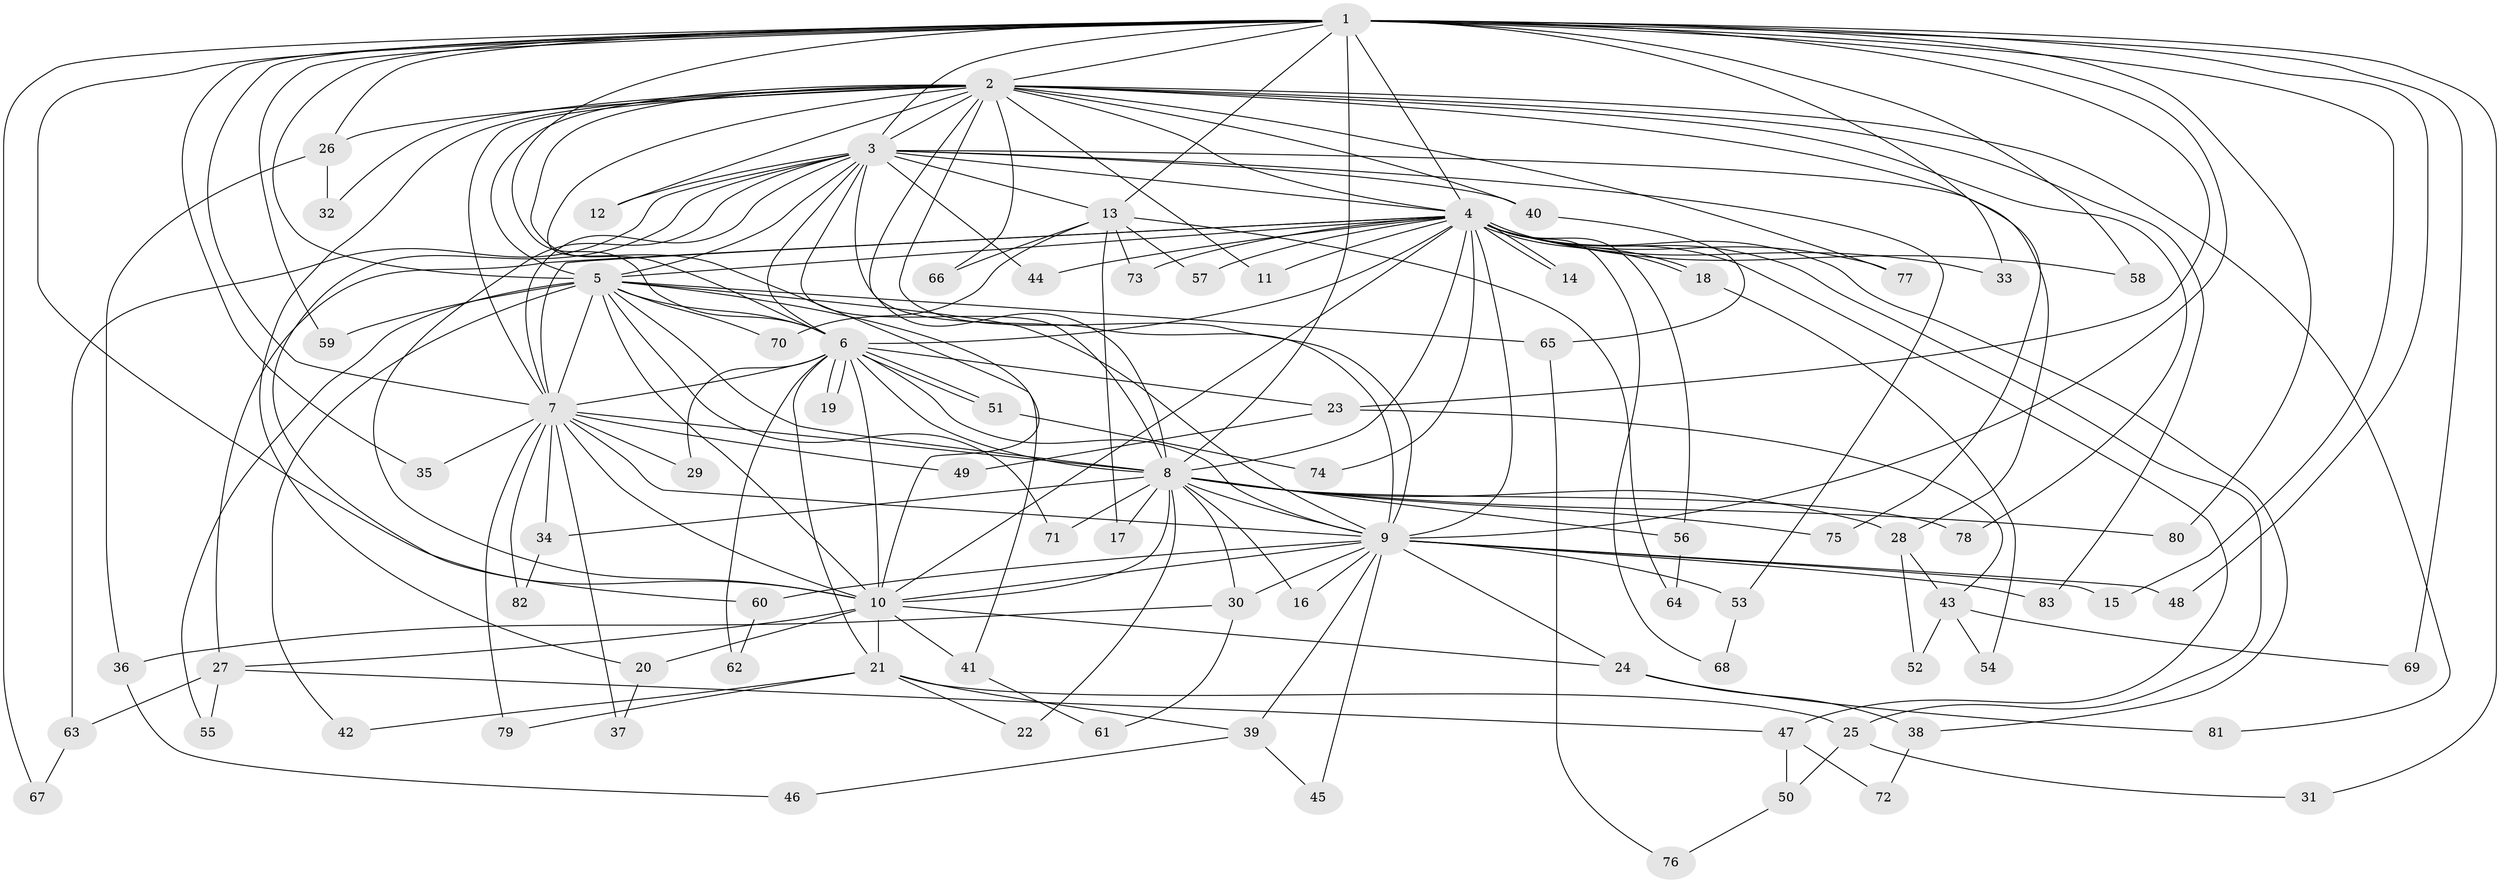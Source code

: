 // Generated by graph-tools (version 1.1) at 2025/01/03/09/25 03:01:32]
// undirected, 83 vertices, 191 edges
graph export_dot {
graph [start="1"]
  node [color=gray90,style=filled];
  1;
  2;
  3;
  4;
  5;
  6;
  7;
  8;
  9;
  10;
  11;
  12;
  13;
  14;
  15;
  16;
  17;
  18;
  19;
  20;
  21;
  22;
  23;
  24;
  25;
  26;
  27;
  28;
  29;
  30;
  31;
  32;
  33;
  34;
  35;
  36;
  37;
  38;
  39;
  40;
  41;
  42;
  43;
  44;
  45;
  46;
  47;
  48;
  49;
  50;
  51;
  52;
  53;
  54;
  55;
  56;
  57;
  58;
  59;
  60;
  61;
  62;
  63;
  64;
  65;
  66;
  67;
  68;
  69;
  70;
  71;
  72;
  73;
  74;
  75;
  76;
  77;
  78;
  79;
  80;
  81;
  82;
  83;
  1 -- 2;
  1 -- 3;
  1 -- 4;
  1 -- 5;
  1 -- 6;
  1 -- 7;
  1 -- 8;
  1 -- 9;
  1 -- 10;
  1 -- 13;
  1 -- 15;
  1 -- 23;
  1 -- 26;
  1 -- 31;
  1 -- 33;
  1 -- 35;
  1 -- 48;
  1 -- 58;
  1 -- 59;
  1 -- 67;
  1 -- 69;
  1 -- 80;
  2 -- 3;
  2 -- 4;
  2 -- 5;
  2 -- 6;
  2 -- 7;
  2 -- 8;
  2 -- 9;
  2 -- 10;
  2 -- 11;
  2 -- 12;
  2 -- 20;
  2 -- 26;
  2 -- 32;
  2 -- 40;
  2 -- 66;
  2 -- 75;
  2 -- 77;
  2 -- 78;
  2 -- 81;
  2 -- 83;
  3 -- 4;
  3 -- 5;
  3 -- 6;
  3 -- 7;
  3 -- 8;
  3 -- 9;
  3 -- 10;
  3 -- 12;
  3 -- 13;
  3 -- 28;
  3 -- 40;
  3 -- 44;
  3 -- 53;
  3 -- 60;
  3 -- 63;
  4 -- 5;
  4 -- 6;
  4 -- 7;
  4 -- 8;
  4 -- 9;
  4 -- 10;
  4 -- 11;
  4 -- 14;
  4 -- 14;
  4 -- 18;
  4 -- 18;
  4 -- 25;
  4 -- 27;
  4 -- 33;
  4 -- 38;
  4 -- 44;
  4 -- 47;
  4 -- 56;
  4 -- 57;
  4 -- 58;
  4 -- 68;
  4 -- 73;
  4 -- 74;
  4 -- 77;
  5 -- 6;
  5 -- 7;
  5 -- 8;
  5 -- 9;
  5 -- 10;
  5 -- 41;
  5 -- 42;
  5 -- 55;
  5 -- 59;
  5 -- 65;
  5 -- 70;
  5 -- 71;
  6 -- 7;
  6 -- 8;
  6 -- 9;
  6 -- 10;
  6 -- 19;
  6 -- 19;
  6 -- 21;
  6 -- 23;
  6 -- 29;
  6 -- 51;
  6 -- 51;
  6 -- 62;
  7 -- 8;
  7 -- 9;
  7 -- 10;
  7 -- 29;
  7 -- 34;
  7 -- 35;
  7 -- 37;
  7 -- 49;
  7 -- 79;
  7 -- 82;
  8 -- 9;
  8 -- 10;
  8 -- 16;
  8 -- 17;
  8 -- 22;
  8 -- 28;
  8 -- 30;
  8 -- 34;
  8 -- 56;
  8 -- 71;
  8 -- 75;
  8 -- 78;
  8 -- 80;
  9 -- 10;
  9 -- 15;
  9 -- 16;
  9 -- 24;
  9 -- 30;
  9 -- 39;
  9 -- 45;
  9 -- 48;
  9 -- 53;
  9 -- 60;
  9 -- 83;
  10 -- 20;
  10 -- 21;
  10 -- 24;
  10 -- 27;
  10 -- 41;
  13 -- 17;
  13 -- 57;
  13 -- 64;
  13 -- 66;
  13 -- 70;
  13 -- 73;
  18 -- 54;
  20 -- 37;
  21 -- 22;
  21 -- 25;
  21 -- 39;
  21 -- 42;
  21 -- 79;
  23 -- 43;
  23 -- 49;
  24 -- 38;
  24 -- 81;
  25 -- 31;
  25 -- 50;
  26 -- 32;
  26 -- 36;
  27 -- 47;
  27 -- 55;
  27 -- 63;
  28 -- 43;
  28 -- 52;
  30 -- 36;
  30 -- 61;
  34 -- 82;
  36 -- 46;
  38 -- 72;
  39 -- 45;
  39 -- 46;
  40 -- 65;
  41 -- 61;
  43 -- 52;
  43 -- 54;
  43 -- 69;
  47 -- 50;
  47 -- 72;
  50 -- 76;
  51 -- 74;
  53 -- 68;
  56 -- 64;
  60 -- 62;
  63 -- 67;
  65 -- 76;
}
